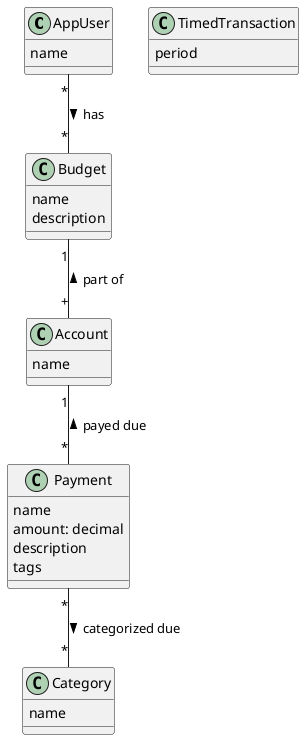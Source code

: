 @startuml

class AppUser {
  name
}

class Budget {
  name
  description
}

class Account {
  name
}

class Payment {
  name
  amount: decimal
  description
  tags
}

class Category {
  name
}

class TimedTransaction {
  period
}

AppUser "*" -- "*" Budget : has >
Budget "1" -- "+" Account : part of <
Account "1" -- "*" Payment : payed due <
Payment "*" -- "*" Category : categorized due >

@enduml
